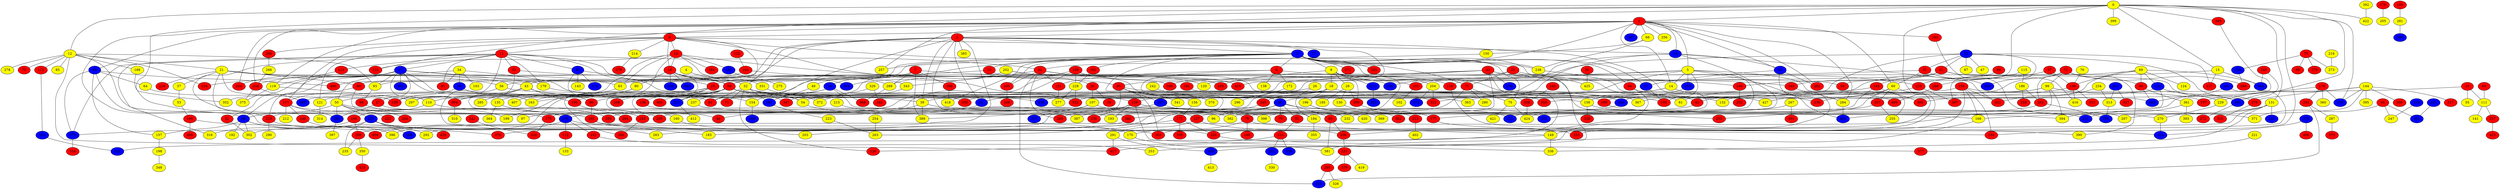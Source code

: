 graph {
0 [style = filled fillcolor = yellow];
1 [style = filled fillcolor = red];
2 [style = filled fillcolor = red];
3 [style = filled fillcolor = blue];
4 [style = filled fillcolor = yellow];
5 [style = filled fillcolor = yellow];
6 [style = filled fillcolor = red];
7 [style = filled fillcolor = red];
8 [style = filled fillcolor = yellow];
9 [style = filled fillcolor = red];
10 [style = filled fillcolor = red];
11 [style = filled fillcolor = red];
12 [style = filled fillcolor = yellow];
13 [style = filled fillcolor = red];
14 [style = filled fillcolor = yellow];
15 [style = filled fillcolor = yellow];
16 [style = filled fillcolor = red];
17 [style = filled fillcolor = blue];
18 [style = filled fillcolor = yellow];
19 [style = filled fillcolor = blue];
20 [style = filled fillcolor = red];
21 [style = filled fillcolor = yellow];
22 [style = filled fillcolor = blue];
23 [style = filled fillcolor = red];
24 [style = filled fillcolor = blue];
25 [style = filled fillcolor = red];
26 [style = filled fillcolor = yellow];
27 [style = filled fillcolor = red];
28 [style = filled fillcolor = red];
29 [style = filled fillcolor = yellow];
30 [style = filled fillcolor = red];
31 [style = filled fillcolor = red];
32 [style = filled fillcolor = yellow];
33 [style = filled fillcolor = red];
34 [style = filled fillcolor = yellow];
35 [style = filled fillcolor = red];
36 [style = filled fillcolor = blue];
37 [style = filled fillcolor = yellow];
38 [style = filled fillcolor = red];
39 [style = filled fillcolor = yellow];
40 [style = filled fillcolor = blue];
41 [style = filled fillcolor = red];
42 [style = filled fillcolor = red];
43 [style = filled fillcolor = yellow];
44 [style = filled fillcolor = blue];
45 [style = filled fillcolor = red];
46 [style = filled fillcolor = blue];
47 [style = filled fillcolor = yellow];
48 [style = filled fillcolor = red];
49 [style = filled fillcolor = yellow];
50 [style = filled fillcolor = yellow];
51 [style = filled fillcolor = red];
52 [style = filled fillcolor = red];
53 [style = filled fillcolor = yellow];
54 [style = filled fillcolor = yellow];
55 [style = filled fillcolor = yellow];
56 [style = filled fillcolor = yellow];
57 [style = filled fillcolor = red];
58 [style = filled fillcolor = red];
59 [style = filled fillcolor = red];
60 [style = filled fillcolor = yellow];
61 [style = filled fillcolor = yellow];
62 [style = filled fillcolor = red];
63 [style = filled fillcolor = yellow];
64 [style = filled fillcolor = yellow];
65 [style = filled fillcolor = red];
66 [style = filled fillcolor = yellow];
67 [style = filled fillcolor = blue];
68 [style = filled fillcolor = blue];
69 [style = filled fillcolor = yellow];
70 [style = filled fillcolor = red];
71 [style = filled fillcolor = red];
72 [style = filled fillcolor = red];
73 [style = filled fillcolor = red];
74 [style = filled fillcolor = red];
75 [style = filled fillcolor = yellow];
76 [style = filled fillcolor = yellow];
77 [style = filled fillcolor = blue];
78 [style = filled fillcolor = red];
79 [style = filled fillcolor = red];
80 [style = filled fillcolor = yellow];
81 [style = filled fillcolor = blue];
82 [style = filled fillcolor = blue];
83 [style = filled fillcolor = red];
84 [style = filled fillcolor = red];
85 [style = filled fillcolor = yellow];
86 [style = filled fillcolor = red];
87 [style = filled fillcolor = yellow];
88 [style = filled fillcolor = red];
89 [style = filled fillcolor = red];
90 [style = filled fillcolor = red];
91 [style = filled fillcolor = red];
92 [style = filled fillcolor = red];
93 [style = filled fillcolor = yellow];
94 [style = filled fillcolor = red];
95 [style = filled fillcolor = red];
96 [style = filled fillcolor = yellow];
97 [style = filled fillcolor = yellow];
98 [style = filled fillcolor = red];
99 [style = filled fillcolor = yellow];
100 [style = filled fillcolor = red];
101 [style = filled fillcolor = red];
102 [style = filled fillcolor = yellow];
103 [style = filled fillcolor = yellow];
104 [style = filled fillcolor = blue];
105 [style = filled fillcolor = blue];
106 [style = filled fillcolor = blue];
107 [style = filled fillcolor = yellow];
108 [style = filled fillcolor = red];
109 [style = filled fillcolor = red];
110 [style = filled fillcolor = yellow];
111 [style = filled fillcolor = yellow];
112 [style = filled fillcolor = red];
113 [style = filled fillcolor = red];
114 [style = filled fillcolor = red];
115 [style = filled fillcolor = yellow];
116 [style = filled fillcolor = blue];
117 [style = filled fillcolor = red];
118 [style = filled fillcolor = red];
119 [style = filled fillcolor = yellow];
120 [style = filled fillcolor = yellow];
121 [style = filled fillcolor = yellow];
122 [style = filled fillcolor = red];
123 [style = filled fillcolor = red];
124 [style = filled fillcolor = yellow];
125 [style = filled fillcolor = red];
126 [style = filled fillcolor = red];
127 [style = filled fillcolor = red];
128 [style = filled fillcolor = blue];
129 [style = filled fillcolor = red];
130 [style = filled fillcolor = yellow];
131 [style = filled fillcolor = yellow];
132 [style = filled fillcolor = yellow];
133 [style = filled fillcolor = yellow];
134 [style = filled fillcolor = red];
135 [style = filled fillcolor = yellow];
136 [style = filled fillcolor = red];
137 [style = filled fillcolor = red];
138 [style = filled fillcolor = yellow];
139 [style = filled fillcolor = red];
140 [style = filled fillcolor = red];
141 [style = filled fillcolor = yellow];
142 [style = filled fillcolor = red];
143 [style = filled fillcolor = yellow];
144 [style = filled fillcolor = yellow];
145 [style = filled fillcolor = red];
146 [style = filled fillcolor = red];
147 [style = filled fillcolor = blue];
148 [style = filled fillcolor = red];
149 [style = filled fillcolor = yellow];
150 [style = filled fillcolor = yellow];
151 [style = filled fillcolor = red];
152 [style = filled fillcolor = blue];
153 [style = filled fillcolor = red];
154 [style = filled fillcolor = yellow];
155 [style = filled fillcolor = red];
156 [style = filled fillcolor = yellow];
157 [style = filled fillcolor = yellow];
158 [style = filled fillcolor = yellow];
159 [style = filled fillcolor = red];
160 [style = filled fillcolor = yellow];
161 [style = filled fillcolor = blue];
162 [style = filled fillcolor = red];
163 [style = filled fillcolor = yellow];
164 [style = filled fillcolor = red];
165 [style = filled fillcolor = red];
166 [style = filled fillcolor = yellow];
167 [style = filled fillcolor = red];
168 [style = filled fillcolor = red];
169 [style = filled fillcolor = red];
170 [style = filled fillcolor = yellow];
171 [style = filled fillcolor = red];
172 [style = filled fillcolor = yellow];
173 [style = filled fillcolor = blue];
174 [style = filled fillcolor = blue];
175 [style = filled fillcolor = red];
176 [style = filled fillcolor = red];
177 [style = filled fillcolor = red];
178 [style = filled fillcolor = red];
179 [style = filled fillcolor = yellow];
180 [style = filled fillcolor = red];
181 [style = filled fillcolor = blue];
182 [style = filled fillcolor = blue];
183 [style = filled fillcolor = yellow];
184 [style = filled fillcolor = yellow];
185 [style = filled fillcolor = yellow];
186 [style = filled fillcolor = yellow];
187 [style = filled fillcolor = blue];
188 [style = filled fillcolor = yellow];
189 [style = filled fillcolor = red];
190 [style = filled fillcolor = red];
191 [style = filled fillcolor = red];
192 [style = filled fillcolor = yellow];
193 [style = filled fillcolor = yellow];
194 [style = filled fillcolor = red];
195 [style = filled fillcolor = red];
196 [style = filled fillcolor = yellow];
197 [style = filled fillcolor = red];
198 [style = filled fillcolor = yellow];
199 [style = filled fillcolor = yellow];
200 [style = filled fillcolor = red];
201 [style = filled fillcolor = blue];
202 [style = filled fillcolor = yellow];
203 [style = filled fillcolor = yellow];
204 [style = filled fillcolor = yellow];
205 [style = filled fillcolor = yellow];
206 [style = filled fillcolor = red];
207 [style = filled fillcolor = yellow];
208 [style = filled fillcolor = red];
209 [style = filled fillcolor = red];
210 [style = filled fillcolor = red];
211 [style = filled fillcolor = blue];
212 [style = filled fillcolor = yellow];
213 [style = filled fillcolor = red];
214 [style = filled fillcolor = yellow];
215 [style = filled fillcolor = yellow];
216 [style = filled fillcolor = yellow];
217 [style = filled fillcolor = blue];
218 [style = filled fillcolor = red];
219 [style = filled fillcolor = red];
220 [style = filled fillcolor = red];
221 [style = filled fillcolor = yellow];
222 [style = filled fillcolor = red];
223 [style = filled fillcolor = yellow];
224 [style = filled fillcolor = red];
225 [style = filled fillcolor = blue];
226 [style = filled fillcolor = red];
227 [style = filled fillcolor = blue];
228 [style = filled fillcolor = yellow];
229 [style = filled fillcolor = yellow];
230 [style = filled fillcolor = blue];
231 [style = filled fillcolor = red];
232 [style = filled fillcolor = yellow];
233 [style = filled fillcolor = red];
234 [style = filled fillcolor = yellow];
235 [style = filled fillcolor = yellow];
236 [style = filled fillcolor = red];
237 [style = filled fillcolor = yellow];
238 [style = filled fillcolor = yellow];
239 [style = filled fillcolor = blue];
240 [style = filled fillcolor = blue];
241 [style = filled fillcolor = red];
242 [style = filled fillcolor = yellow];
243 [style = filled fillcolor = red];
244 [style = filled fillcolor = red];
245 [style = filled fillcolor = red];
246 [style = filled fillcolor = blue];
247 [style = filled fillcolor = yellow];
248 [style = filled fillcolor = red];
249 [style = filled fillcolor = red];
250 [style = filled fillcolor = blue];
251 [style = filled fillcolor = blue];
252 [style = filled fillcolor = red];
253 [style = filled fillcolor = yellow];
254 [style = filled fillcolor = yellow];
255 [style = filled fillcolor = yellow];
256 [style = filled fillcolor = yellow];
257 [style = filled fillcolor = yellow];
258 [style = filled fillcolor = red];
259 [style = filled fillcolor = blue];
260 [style = filled fillcolor = red];
261 [style = filled fillcolor = blue];
262 [style = filled fillcolor = red];
263 [style = filled fillcolor = yellow];
264 [style = filled fillcolor = red];
265 [style = filled fillcolor = blue];
266 [style = filled fillcolor = yellow];
267 [style = filled fillcolor = yellow];
268 [style = filled fillcolor = red];
269 [style = filled fillcolor = red];
270 [style = filled fillcolor = yellow];
271 [style = filled fillcolor = red];
272 [style = filled fillcolor = red];
273 [style = filled fillcolor = yellow];
274 [style = filled fillcolor = blue];
275 [style = filled fillcolor = yellow];
276 [style = filled fillcolor = red];
277 [style = filled fillcolor = yellow];
278 [style = filled fillcolor = yellow];
279 [style = filled fillcolor = red];
280 [style = filled fillcolor = yellow];
281 [style = filled fillcolor = yellow];
282 [style = filled fillcolor = red];
283 [style = filled fillcolor = yellow];
284 [style = filled fillcolor = yellow];
285 [style = filled fillcolor = yellow];
286 [style = filled fillcolor = red];
287 [style = filled fillcolor = yellow];
288 [style = filled fillcolor = red];
289 [style = filled fillcolor = yellow];
290 [style = filled fillcolor = yellow];
291 [style = filled fillcolor = yellow];
292 [style = filled fillcolor = yellow];
293 [style = filled fillcolor = red];
294 [style = filled fillcolor = red];
295 [style = filled fillcolor = red];
296 [style = filled fillcolor = yellow];
297 [style = filled fillcolor = yellow];
298 [style = filled fillcolor = blue];
299 [style = filled fillcolor = red];
300 [style = filled fillcolor = red];
301 [style = filled fillcolor = blue];
302 [style = filled fillcolor = yellow];
303 [style = filled fillcolor = red];
304 [style = filled fillcolor = red];
305 [style = filled fillcolor = red];
306 [style = filled fillcolor = blue];
307 [style = filled fillcolor = red];
308 [style = filled fillcolor = red];
309 [style = filled fillcolor = red];
310 [style = filled fillcolor = yellow];
311 [style = filled fillcolor = red];
312 [style = filled fillcolor = red];
313 [style = filled fillcolor = yellow];
314 [style = filled fillcolor = yellow];
315 [style = filled fillcolor = blue];
316 [style = filled fillcolor = yellow];
317 [style = filled fillcolor = red];
318 [style = filled fillcolor = red];
319 [style = filled fillcolor = blue];
320 [style = filled fillcolor = red];
321 [style = filled fillcolor = red];
322 [style = filled fillcolor = red];
323 [style = filled fillcolor = blue];
324 [style = filled fillcolor = red];
325 [style = filled fillcolor = blue];
326 [style = filled fillcolor = yellow];
327 [style = filled fillcolor = red];
328 [style = filled fillcolor = red];
329 [style = filled fillcolor = yellow];
330 [style = filled fillcolor = yellow];
331 [style = filled fillcolor = yellow];
332 [style = filled fillcolor = blue];
333 [style = filled fillcolor = red];
334 [style = filled fillcolor = red];
335 [style = filled fillcolor = red];
336 [style = filled fillcolor = yellow];
337 [style = filled fillcolor = red];
338 [style = filled fillcolor = red];
339 [style = filled fillcolor = blue];
340 [style = filled fillcolor = blue];
341 [style = filled fillcolor = yellow];
342 [style = filled fillcolor = red];
343 [style = filled fillcolor = yellow];
344 [style = filled fillcolor = blue];
345 [style = filled fillcolor = red];
346 [style = filled fillcolor = red];
347 [style = filled fillcolor = red];
348 [style = filled fillcolor = yellow];
349 [style = filled fillcolor = red];
350 [style = filled fillcolor = yellow];
351 [style = filled fillcolor = blue];
352 [style = filled fillcolor = yellow];
353 [style = filled fillcolor = blue];
354 [style = filled fillcolor = blue];
355 [style = filled fillcolor = yellow];
356 [style = filled fillcolor = blue];
357 [style = filled fillcolor = blue];
358 [style = filled fillcolor = blue];
359 [style = filled fillcolor = red];
360 [style = filled fillcolor = yellow];
361 [style = filled fillcolor = yellow];
362 [style = filled fillcolor = red];
363 [style = filled fillcolor = yellow];
364 [style = filled fillcolor = yellow];
365 [style = filled fillcolor = blue];
366 [style = filled fillcolor = red];
367 [style = filled fillcolor = yellow];
368 [style = filled fillcolor = red];
369 [style = filled fillcolor = yellow];
370 [style = filled fillcolor = yellow];
371 [style = filled fillcolor = yellow];
372 [style = filled fillcolor = yellow];
373 [style = filled fillcolor = red];
374 [style = filled fillcolor = blue];
375 [style = filled fillcolor = yellow];
376 [style = filled fillcolor = red];
377 [style = filled fillcolor = red];
378 [style = filled fillcolor = red];
379 [style = filled fillcolor = red];
380 [style = filled fillcolor = red];
381 [style = filled fillcolor = yellow];
382 [style = filled fillcolor = yellow];
383 [style = filled fillcolor = blue];
384 [style = filled fillcolor = red];
385 [style = filled fillcolor = yellow];
386 [style = filled fillcolor = red];
387 [style = filled fillcolor = yellow];
388 [style = filled fillcolor = blue];
389 [style = filled fillcolor = yellow];
390 [style = filled fillcolor = yellow];
391 [style = filled fillcolor = red];
392 [style = filled fillcolor = yellow];
393 [style = filled fillcolor = yellow];
394 [style = filled fillcolor = yellow];
395 [style = filled fillcolor = yellow];
396 [style = filled fillcolor = yellow];
397 [style = filled fillcolor = yellow];
398 [style = filled fillcolor = yellow];
399 [style = filled fillcolor = yellow];
400 [style = filled fillcolor = red];
401 [style = filled fillcolor = blue];
402 [style = filled fillcolor = yellow];
403 [style = filled fillcolor = blue];
404 [style = filled fillcolor = red];
405 [style = filled fillcolor = red];
406 [style = filled fillcolor = red];
407 [style = filled fillcolor = yellow];
408 [style = filled fillcolor = red];
409 [style = filled fillcolor = red];
410 [style = filled fillcolor = red];
411 [style = filled fillcolor = blue];
412 [style = filled fillcolor = yellow];
413 [style = filled fillcolor = yellow];
414 [style = filled fillcolor = blue];
415 [style = filled fillcolor = red];
416 [style = filled fillcolor = yellow];
417 [style = filled fillcolor = red];
418 [style = filled fillcolor = yellow];
419 [style = filled fillcolor = yellow];
420 [style = filled fillcolor = yellow];
421 [style = filled fillcolor = yellow];
422 [style = filled fillcolor = yellow];
423 [style = filled fillcolor = red];
424 [style = filled fillcolor = yellow];
425 [style = filled fillcolor = yellow];
426 [style = filled fillcolor = red];
427 [style = filled fillcolor = yellow];
0 -- 58;
0 -- 15;
0 -- 12;
0 -- 1;
0 -- 105;
0 -- 131;
0 -- 149;
0 -- 194;
0 -- 210;
0 -- 257;
0 -- 265;
0 -- 319;
0 -- 349;
0 -- 399;
0 -- 422;
1 -- 2;
1 -- 5;
1 -- 9;
1 -- 14;
1 -- 19;
1 -- 40;
1 -- 44;
1 -- 51;
1 -- 60;
1 -- 66;
1 -- 68;
1 -- 119;
1 -- 153;
1 -- 187;
1 -- 244;
1 -- 256;
1 -- 282;
1 -- 284;
1 -- 338;
2 -- 3;
2 -- 32;
2 -- 39;
2 -- 77;
2 -- 81;
2 -- 93;
2 -- 154;
2 -- 177;
2 -- 366;
2 -- 385;
2 -- 400;
2 -- 404;
2 -- 415;
3 -- 6;
3 -- 8;
3 -- 13;
3 -- 35;
3 -- 43;
3 -- 61;
3 -- 67;
3 -- 73;
3 -- 75;
3 -- 84;
3 -- 90;
3 -- 100;
3 -- 162;
3 -- 204;
3 -- 217;
3 -- 238;
3 -- 271;
3 -- 303;
3 -- 320;
3 -- 418;
4 -- 331;
5 -- 14;
5 -- 46;
5 -- 63;
5 -- 118;
5 -- 155;
5 -- 255;
5 -- 259;
5 -- 382;
5 -- 401;
6 -- 138;
6 -- 146;
6 -- 151;
6 -- 172;
6 -- 183;
7 -- 24;
7 -- 49;
7 -- 106;
7 -- 195;
7 -- 289;
7 -- 386;
7 -- 389;
8 -- 18;
8 -- 29;
8 -- 58;
8 -- 65;
8 -- 132;
8 -- 200;
8 -- 211;
8 -- 220;
9 -- 10;
9 -- 11;
9 -- 16;
9 -- 19;
9 -- 56;
9 -- 117;
9 -- 120;
9 -- 121;
9 -- 214;
9 -- 238;
9 -- 260;
10 -- 16;
10 -- 63;
10 -- 101;
10 -- 182;
10 -- 208;
10 -- 210;
10 -- 343;
10 -- 383;
10 -- 384;
11 -- 17;
11 -- 33;
11 -- 51;
11 -- 82;
11 -- 91;
11 -- 114;
11 -- 173;
11 -- 179;
11 -- 219;
11 -- 297;
11 -- 316;
11 -- 363;
11 -- 365;
12 -- 21;
12 -- 70;
12 -- 85;
12 -- 93;
12 -- 113;
12 -- 175;
12 -- 188;
12 -- 224;
12 -- 278;
12 -- 417;
13 -- 20;
13 -- 28;
14 -- 321;
14 -- 335;
14 -- 409;
15 -- 125;
15 -- 137;
15 -- 344;
16 -- 32;
16 -- 48;
16 -- 59;
16 -- 80;
16 -- 250;
16 -- 289;
16 -- 403;
17 -- 27;
17 -- 28;
17 -- 50;
17 -- 54;
17 -- 63;
17 -- 68;
17 -- 92;
17 -- 93;
17 -- 110;
17 -- 179;
17 -- 219;
17 -- 244;
17 -- 301;
17 -- 388;
18 -- 42;
18 -- 81;
18 -- 196;
18 -- 209;
18 -- 345;
19 -- 44;
19 -- 62;
19 -- 78;
19 -- 129;
19 -- 322;
20 -- 38;
20 -- 107;
21 -- 37;
21 -- 43;
21 -- 56;
21 -- 62;
21 -- 90;
21 -- 97;
21 -- 218;
21 -- 380;
22 -- 31;
22 -- 41;
22 -- 47;
22 -- 87;
22 -- 106;
22 -- 137;
22 -- 276;
22 -- 307;
22 -- 312;
23 -- 59;
23 -- 120;
23 -- 127;
23 -- 293;
23 -- 297;
23 -- 356;
23 -- 417;
23 -- 425;
24 -- 86;
24 -- 352;
24 -- 368;
24 -- 394;
25 -- 42;
25 -- 55;
25 -- 111;
26 -- 54;
26 -- 184;
27 -- 240;
27 -- 398;
28 -- 50;
28 -- 136;
28 -- 160;
28 -- 199;
28 -- 217;
28 -- 268;
29 -- 130;
29 -- 185;
29 -- 200;
30 -- 425;
31 -- 60;
31 -- 101;
31 -- 358;
32 -- 39;
32 -- 46;
32 -- 54;
32 -- 62;
32 -- 72;
32 -- 126;
32 -- 181;
32 -- 189;
33 -- 59;
33 -- 304;
34 -- 36;
34 -- 91;
34 -- 103;
34 -- 224;
34 -- 321;
35 -- 39;
35 -- 73;
35 -- 125;
35 -- 339;
36 -- 159;
36 -- 163;
37 -- 53;
39 -- 48;
39 -- 166;
39 -- 389;
40 -- 64;
40 -- 157;
40 -- 173;
40 -- 206;
40 -- 400;
41 -- 95;
41 -- 145;
41 -- 146;
41 -- 265;
41 -- 416;
42 -- 219;
43 -- 154;
43 -- 193;
43 -- 195;
43 -- 285;
43 -- 304;
44 -- 67;
44 -- 253;
44 -- 282;
45 -- 247;
45 -- 351;
45 -- 371;
46 -- 52;
46 -- 65;
46 -- 79;
46 -- 96;
46 -- 105;
46 -- 152;
46 -- 263;
49 -- 181;
50 -- 68;
50 -- 209;
50 -- 222;
50 -- 227;
50 -- 240;
50 -- 264;
51 -- 100;
51 -- 140;
51 -- 151;
51 -- 269;
51 -- 315;
51 -- 343;
51 -- 415;
52 -- 123;
53 -- 190;
54 -- 78;
56 -- 226;
56 -- 335;
57 -- 109;
57 -- 288;
59 -- 121;
59 -- 129;
59 -- 158;
59 -- 163;
59 -- 217;
59 -- 237;
59 -- 308;
59 -- 346;
59 -- 347;
59 -- 405;
60 -- 61;
60 -- 152;
60 -- 167;
60 -- 303;
63 -- 110;
64 -- 159;
65 -- 206;
65 -- 381;
66 -- 150;
66 -- 238;
67 -- 155;
68 -- 157;
68 -- 192;
68 -- 292;
68 -- 302;
68 -- 404;
69 -- 94;
69 -- 109;
69 -- 116;
69 -- 124;
69 -- 300;
69 -- 344;
69 -- 380;
71 -- 94;
71 -- 99;
71 -- 230;
71 -- 262;
71 -- 286;
71 -- 358;
71 -- 390;
73 -- 75;
73 -- 193;
73 -- 280;
74 -- 88;
74 -- 128;
74 -- 273;
74 -- 279;
75 -- 421;
75 -- 424;
76 -- 109;
78 -- 148;
78 -- 149;
78 -- 170;
80 -- 135;
80 -- 163;
80 -- 407;
81 -- 97;
82 -- 86;
82 -- 95;
82 -- 143;
82 -- 174;
83 -- 111;
84 -- 139;
84 -- 206;
86 -- 165;
89 -- 140;
90 -- 117;
90 -- 165;
92 -- 302;
93 -- 98;
94 -- 361;
94 -- 388;
95 -- 147;
95 -- 156;
95 -- 292;
95 -- 341;
95 -- 367;
95 -- 370;
98 -- 199;
99 -- 132;
99 -- 158;
99 -- 229;
99 -- 302;
99 -- 394;
100 -- 168;
101 -- 102;
104 -- 247;
105 -- 112;
105 -- 142;
105 -- 303;
105 -- 396;
107 -- 184;
107 -- 357;
107 -- 389;
108 -- 118;
108 -- 155;
108 -- 228;
108 -- 243;
108 -- 299;
109 -- 139;
109 -- 311;
109 -- 416;
110 -- 169;
110 -- 299;
111 -- 141;
111 -- 337;
112 -- 133;
113 -- 161;
114 -- 119;
115 -- 186;
115 -- 189;
116 -- 246;
116 -- 265;
116 -- 353;
117 -- 127;
117 -- 212;
117 -- 240;
117 -- 249;
118 -- 414;
119 -- 297;
119 -- 375;
121 -- 314;
122 -- 164;
123 -- 126;
123 -- 239;
123 -- 251;
125 -- 307;
125 -- 427;
127 -- 291;
127 -- 333;
128 -- 286;
129 -- 177;
129 -- 193;
129 -- 236;
129 -- 269;
129 -- 336;
129 -- 411;
130 -- 362;
131 -- 166;
131 -- 283;
131 -- 332;
131 -- 336;
131 -- 411;
134 -- 166;
134 -- 194;
134 -- 197;
134 -- 322;
134 -- 333;
134 -- 363;
135 -- 243;
135 -- 364;
136 -- 232;
140 -- 284;
142 -- 253;
144 -- 207;
144 -- 229;
144 -- 276;
144 -- 309;
144 -- 317;
144 -- 319;
144 -- 395;
145 -- 159;
145 -- 232;
145 -- 300;
146 -- 252;
147 -- 175;
147 -- 353;
149 -- 325;
149 -- 336;
150 -- 257;
151 -- 277;
153 -- 270;
154 -- 340;
156 -- 171;
157 -- 198;
158 -- 207;
158 -- 328;
160 -- 170;
161 -- 325;
162 -- 228;
164 -- 312;
164 -- 338;
165 -- 183;
165 -- 203;
166 -- 381;
167 -- 255;
167 -- 293;
169 -- 173;
169 -- 208;
170 -- 381;
171 -- 203;
171 -- 226;
171 -- 305;
172 -- 296;
173 -- 334;
175 -- 324;
176 -- 205;
177 -- 390;
178 -- 197;
178 -- 233;
178 -- 319;
178 -- 360;
179 -- 230;
180 -- 281;
181 -- 223;
182 -- 275;
184 -- 355;
186 -- 258;
186 -- 262;
188 -- 352;
189 -- 371;
190 -- 194;
190 -- 408;
191 -- 359;
195 -- 294;
196 -- 369;
196 -- 420;
198 -- 348;
200 -- 213;
201 -- 226;
201 -- 388;
202 -- 220;
202 -- 289;
202 -- 365;
202 -- 370;
204 -- 274;
204 -- 321;
206 -- 231;
208 -- 235;
208 -- 350;
211 -- 323;
213 -- 402;
214 -- 378;
215 -- 387;
216 -- 273;
217 -- 412;
219 -- 290;
219 -- 376;
221 -- 377;
223 -- 263;
225 -- 351;
226 -- 377;
227 -- 235;
227 -- 283;
227 -- 298;
227 -- 316;
227 -- 426;
228 -- 277;
228 -- 312;
229 -- 270;
231 -- 295;
231 -- 379;
231 -- 419;
233 -- 287;
233 -- 315;
234 -- 313;
234 -- 322;
237 -- 382;
238 -- 427;
240 -- 397;
241 -- 324;
242 -- 246;
243 -- 346;
245 -- 308;
246 -- 366;
248 -- 344;
248 -- 401;
249 -- 396;
251 -- 330;
254 -- 263;
259 -- 359;
260 -- 266;
261 -- 313;
261 -- 327;
262 -- 354;
262 -- 398;
265 -- 272;
266 -- 338;
267 -- 391;
267 -- 424;
270 -- 414;
276 -- 318;
281 -- 306;
284 -- 401;
287 -- 373;
288 -- 409;
289 -- 368;
291 -- 339;
291 -- 417;
295 -- 315;
295 -- 326;
304 -- 310;
308 -- 424;
313 -- 354;
329 -- 342;
329 -- 347;
331 -- 372;
337 -- 423;
338 -- 375;
338 -- 383;
339 -- 413;
343 -- 372;
345 -- 387;
349 -- 367;
350 -- 410;
361 -- 393;
361 -- 394;
366 -- 376;
374 -- 406;
374 -- 414;
386 -- 418;
392 -- 422;
}
